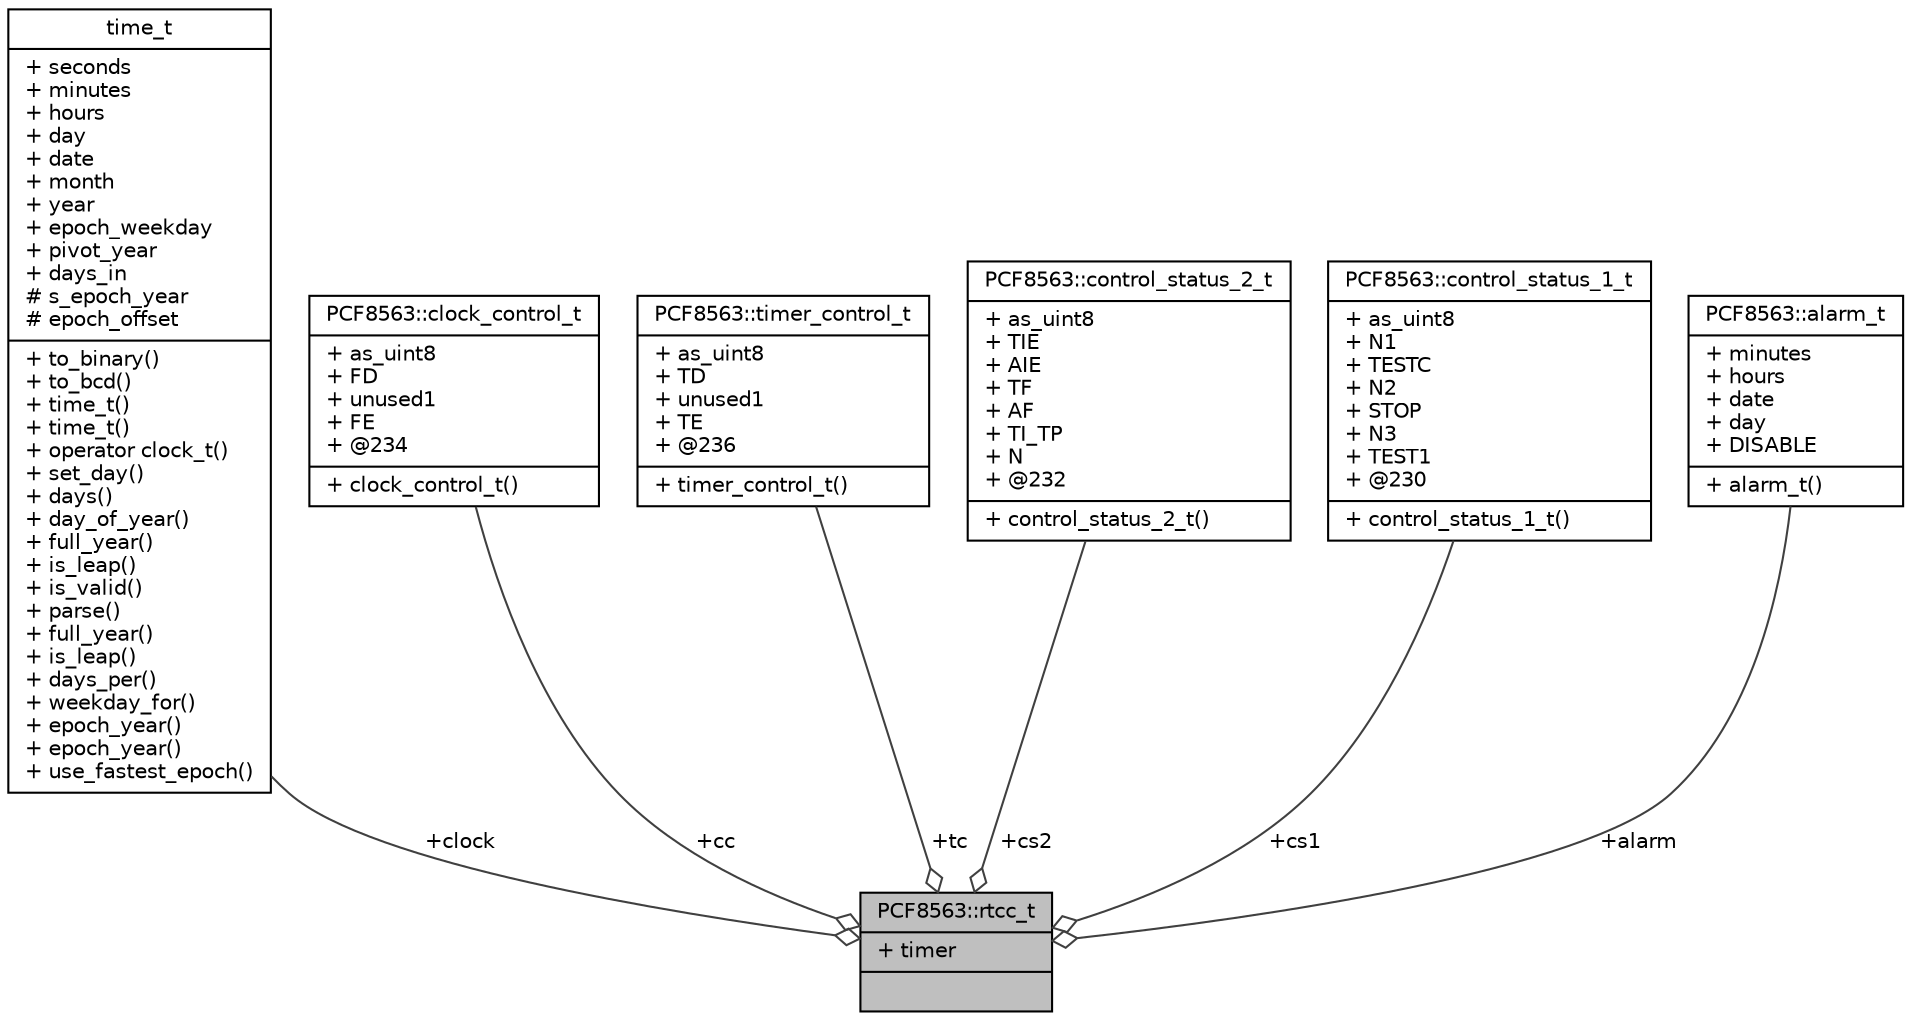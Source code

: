 digraph "PCF8563::rtcc_t"
{
  edge [fontname="Helvetica",fontsize="10",labelfontname="Helvetica",labelfontsize="10"];
  node [fontname="Helvetica",fontsize="10",shape=record];
  Node1 [label="{PCF8563::rtcc_t\n|+ timer\l|}",height=0.2,width=0.4,color="black", fillcolor="grey75", style="filled", fontcolor="black"];
  Node2 -> Node1 [color="grey25",fontsize="10",style="solid",label=" +clock" ,arrowhead="odiamond",fontname="Helvetica"];
  Node2 [label="{time_t\n|+ seconds\l+ minutes\l+ hours\l+ day\l+ date\l+ month\l+ year\l+ epoch_weekday\l+ pivot_year\l+ days_in\l# s_epoch_year\l# epoch_offset\l|+ to_binary()\l+ to_bcd()\l+ time_t()\l+ time_t()\l+ operator clock_t()\l+ set_day()\l+ days()\l+ day_of_year()\l+ full_year()\l+ is_leap()\l+ is_valid()\l+ parse()\l+ full_year()\l+ is_leap()\l+ days_per()\l+ weekday_for()\l+ epoch_year()\l+ epoch_year()\l+ use_fastest_epoch()\l}",height=0.2,width=0.4,color="black", fillcolor="white", style="filled",URL="$d7/dec/structtime__t.html"];
  Node3 -> Node1 [color="grey25",fontsize="10",style="solid",label=" +cc" ,arrowhead="odiamond",fontname="Helvetica"];
  Node3 [label="{PCF8563::clock_control_t\n|+ as_uint8\l+ FD\l+ unused1\l+ FE\l+ @234\l|+ clock_control_t()\l}",height=0.2,width=0.4,color="black", fillcolor="white", style="filled",URL="$dd/df4/unionPCF8563_1_1clock__control__t.html"];
  Node4 -> Node1 [color="grey25",fontsize="10",style="solid",label=" +tc" ,arrowhead="odiamond",fontname="Helvetica"];
  Node4 [label="{PCF8563::timer_control_t\n|+ as_uint8\l+ TD\l+ unused1\l+ TE\l+ @236\l|+ timer_control_t()\l}",height=0.2,width=0.4,color="black", fillcolor="white", style="filled",URL="$d5/d55/unionPCF8563_1_1timer__control__t.html"];
  Node5 -> Node1 [color="grey25",fontsize="10",style="solid",label=" +cs2" ,arrowhead="odiamond",fontname="Helvetica"];
  Node5 [label="{PCF8563::control_status_2_t\n|+ as_uint8\l+ TIE\l+ AIE\l+ TF\l+ AF\l+ TI_TP\l+ N\l+ @232\l|+ control_status_2_t()\l}",height=0.2,width=0.4,color="black", fillcolor="white", style="filled",URL="$d9/db5/unionPCF8563_1_1control__status__2__t.html"];
  Node6 -> Node1 [color="grey25",fontsize="10",style="solid",label=" +cs1" ,arrowhead="odiamond",fontname="Helvetica"];
  Node6 [label="{PCF8563::control_status_1_t\n|+ as_uint8\l+ N1\l+ TESTC\l+ N2\l+ STOP\l+ N3\l+ TEST1\l+ @230\l|+ control_status_1_t()\l}",height=0.2,width=0.4,color="black", fillcolor="white", style="filled",URL="$da/d1c/unionPCF8563_1_1control__status__1__t.html"];
  Node7 -> Node1 [color="grey25",fontsize="10",style="solid",label=" +alarm" ,arrowhead="odiamond",fontname="Helvetica"];
  Node7 [label="{PCF8563::alarm_t\n|+ minutes\l+ hours\l+ date\l+ day\l+ DISABLE\l|+ alarm_t()\l}",height=0.2,width=0.4,color="black", fillcolor="white", style="filled",URL="$d0/d73/structPCF8563_1_1alarm__t.html"];
}
